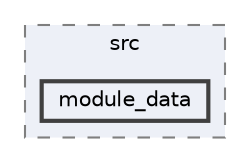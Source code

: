digraph "/home/jam/Research/IRES-2025/dev/src/llm-scripts/testing/hypothesis-testing/hyp-env/lib/python3.12/site-packages/numpy/f2py/tests/src/module_data"
{
 // LATEX_PDF_SIZE
  bgcolor="transparent";
  edge [fontname=Helvetica,fontsize=10,labelfontname=Helvetica,labelfontsize=10];
  node [fontname=Helvetica,fontsize=10,shape=box,height=0.2,width=0.4];
  compound=true
  subgraph clusterdir_11691e404f8b15470d20fbd874e80173 {
    graph [ bgcolor="#edf0f7", pencolor="grey50", label="src", fontname=Helvetica,fontsize=10 style="filled,dashed", URL="dir_11691e404f8b15470d20fbd874e80173.html",tooltip=""]
  dir_f49a296f9757b4aaca69c27f6faf1001 [label="module_data", fillcolor="#edf0f7", color="grey25", style="filled,bold", URL="dir_f49a296f9757b4aaca69c27f6faf1001.html",tooltip=""];
  }
}

